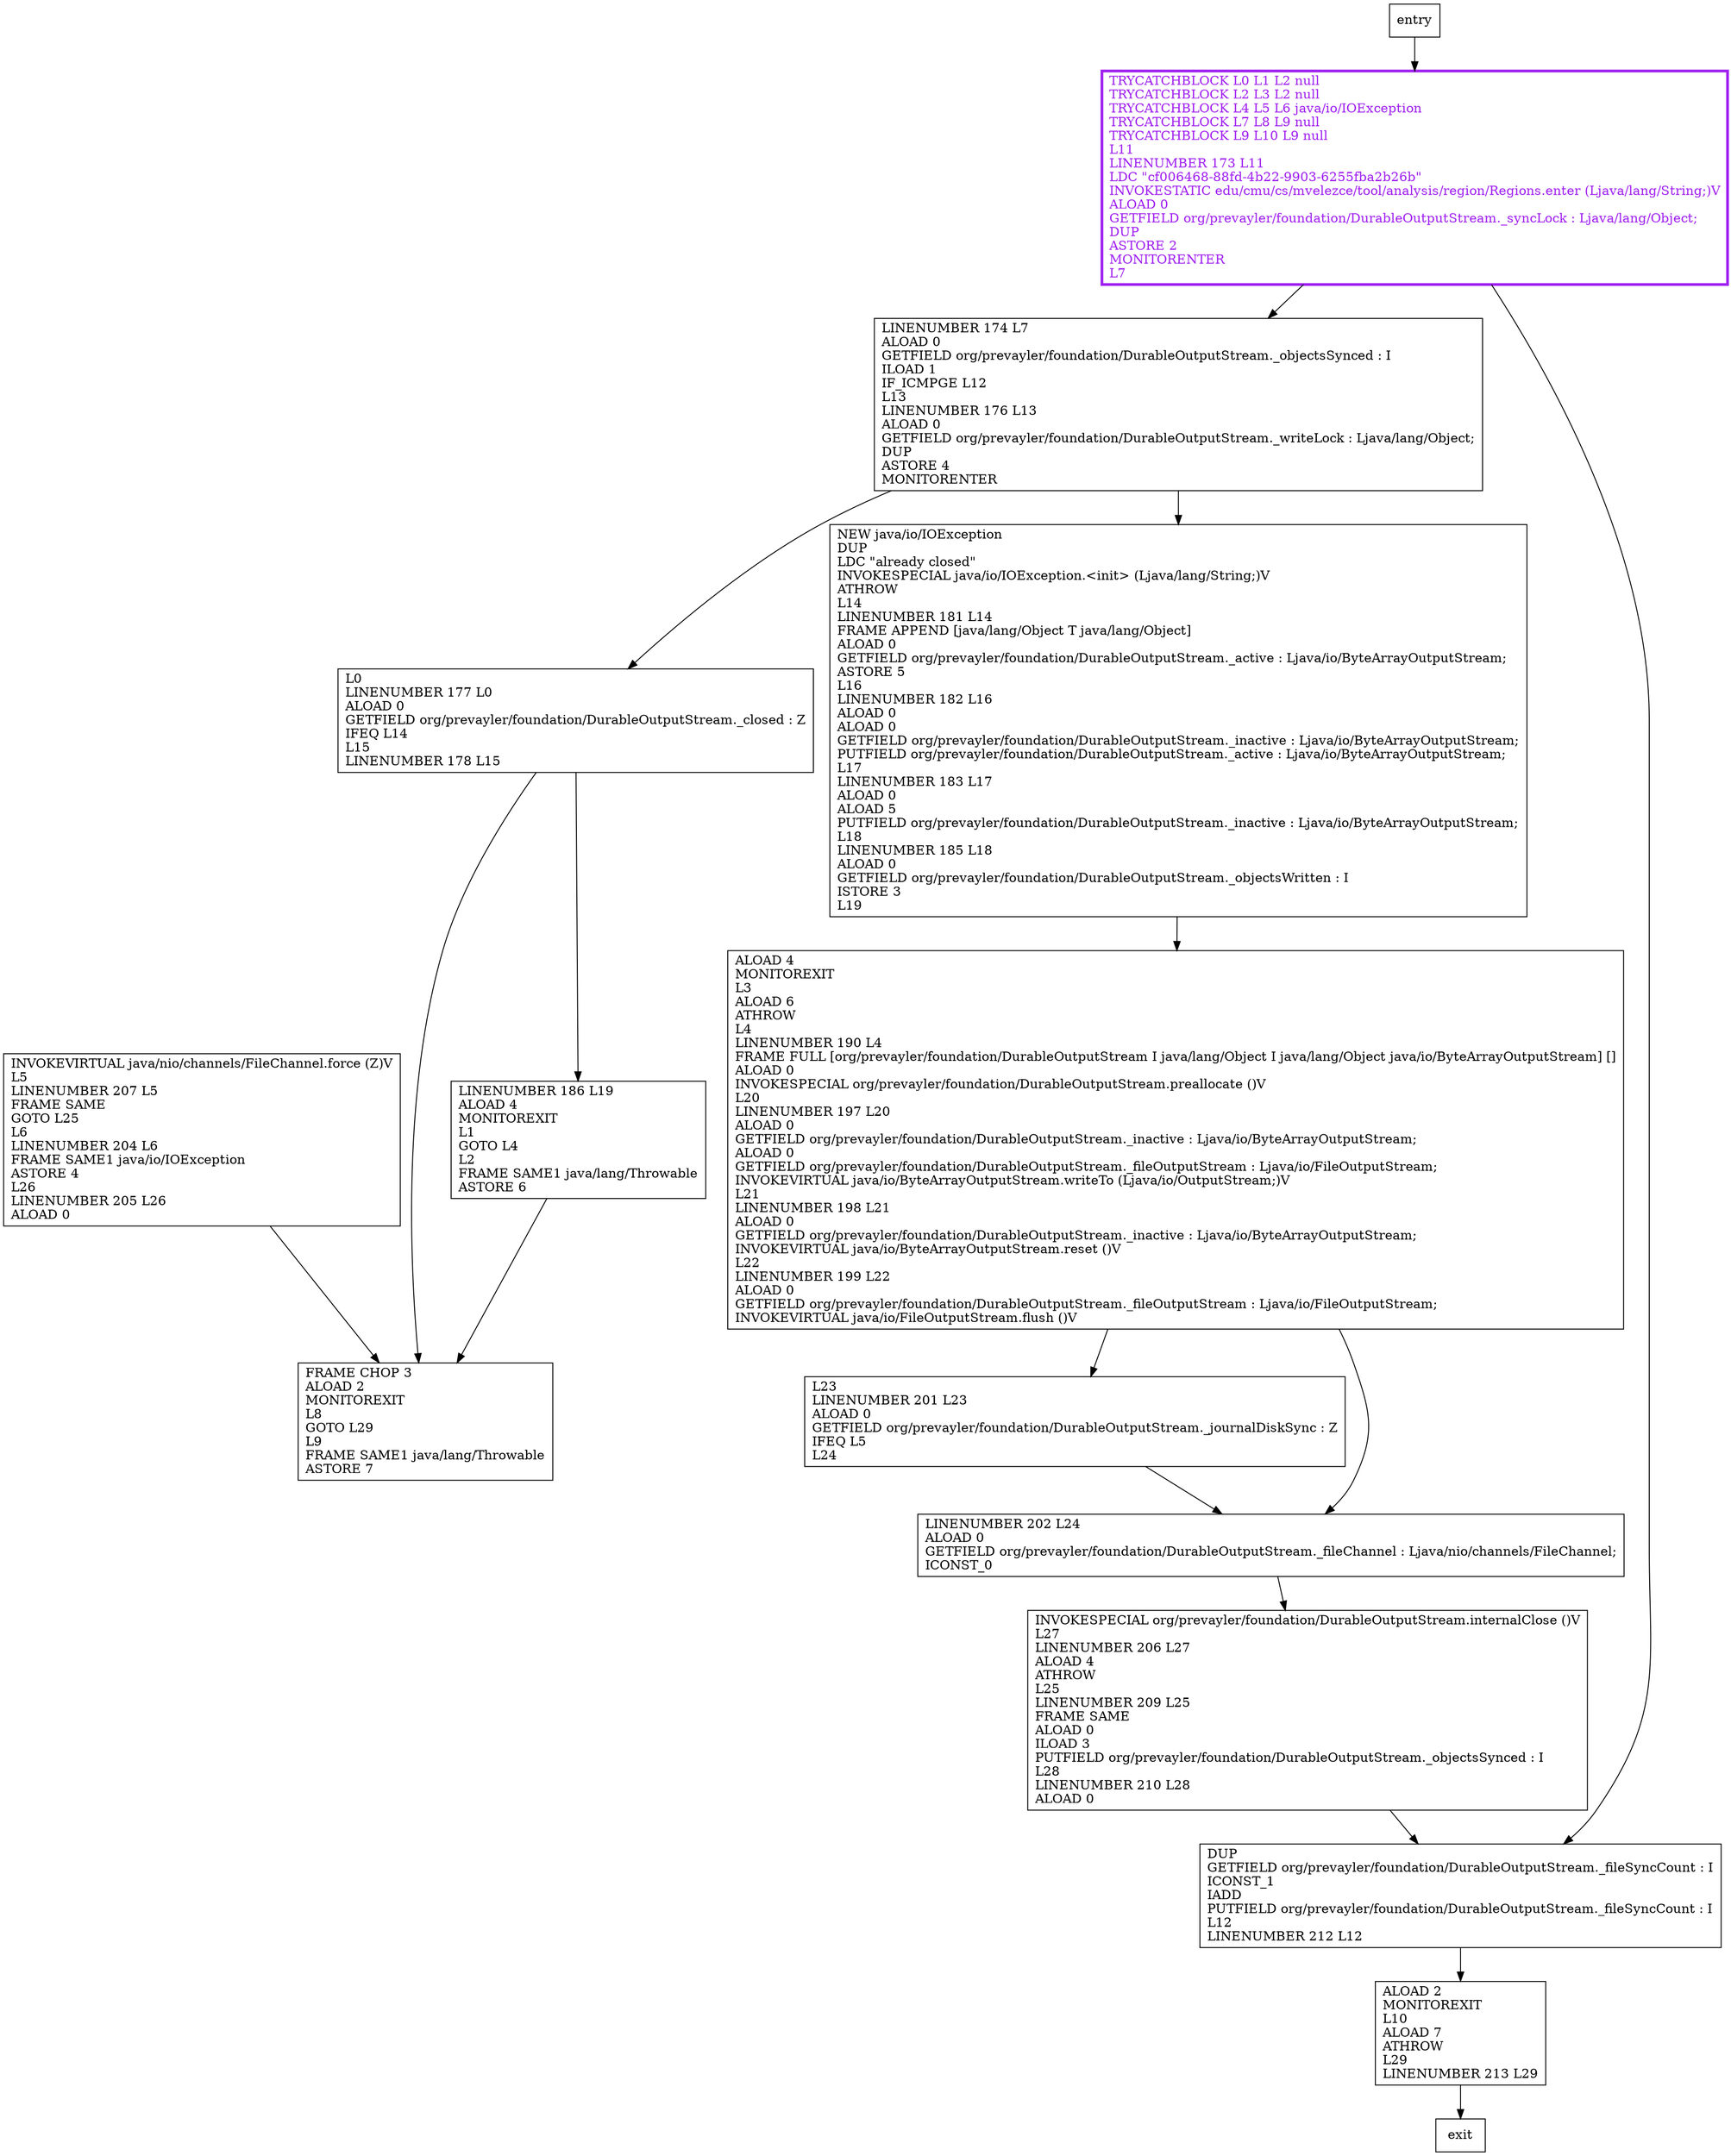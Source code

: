 digraph waitUntilSynced {
node [shape=record];
245765246 [label="INVOKEVIRTUAL java/nio/channels/FileChannel.force (Z)V\lL5\lLINENUMBER 207 L5\lFRAME SAME\lGOTO L25\lL6\lLINENUMBER 204 L6\lFRAME SAME1 java/io/IOException\lASTORE 4\lL26\lLINENUMBER 205 L26\lALOAD 0\l"];
270095066 [label="NEW java/io/IOException\lDUP\lLDC \"already closed\"\lINVOKESPECIAL java/io/IOException.\<init\> (Ljava/lang/String;)V\lATHROW\lL14\lLINENUMBER 181 L14\lFRAME APPEND [java/lang/Object T java/lang/Object]\lALOAD 0\lGETFIELD org/prevayler/foundation/DurableOutputStream._active : Ljava/io/ByteArrayOutputStream;\lASTORE 5\lL16\lLINENUMBER 182 L16\lALOAD 0\lALOAD 0\lGETFIELD org/prevayler/foundation/DurableOutputStream._inactive : Ljava/io/ByteArrayOutputStream;\lPUTFIELD org/prevayler/foundation/DurableOutputStream._active : Ljava/io/ByteArrayOutputStream;\lL17\lLINENUMBER 183 L17\lALOAD 0\lALOAD 5\lPUTFIELD org/prevayler/foundation/DurableOutputStream._inactive : Ljava/io/ByteArrayOutputStream;\lL18\lLINENUMBER 185 L18\lALOAD 0\lGETFIELD org/prevayler/foundation/DurableOutputStream._objectsWritten : I\lISTORE 3\lL19\l"];
285133380 [label="L23\lLINENUMBER 201 L23\lALOAD 0\lGETFIELD org/prevayler/foundation/DurableOutputStream._journalDiskSync : Z\lIFEQ L5\lL24\l"];
1354083458 [label="LINENUMBER 174 L7\lALOAD 0\lGETFIELD org/prevayler/foundation/DurableOutputStream._objectsSynced : I\lILOAD 1\lIF_ICMPGE L12\lL13\lLINENUMBER 176 L13\lALOAD 0\lGETFIELD org/prevayler/foundation/DurableOutputStream._writeLock : Ljava/lang/Object;\lDUP\lASTORE 4\lMONITORENTER\l"];
620557167 [label="LINENUMBER 202 L24\lALOAD 0\lGETFIELD org/prevayler/foundation/DurableOutputStream._fileChannel : Ljava/nio/channels/FileChannel;\lICONST_0\l"];
1292040526 [label="ALOAD 2\lMONITOREXIT\lL10\lALOAD 7\lATHROW\lL29\lLINENUMBER 213 L29\l"];
865667596 [label="TRYCATCHBLOCK L0 L1 L2 null\lTRYCATCHBLOCK L2 L3 L2 null\lTRYCATCHBLOCK L4 L5 L6 java/io/IOException\lTRYCATCHBLOCK L7 L8 L9 null\lTRYCATCHBLOCK L9 L10 L9 null\lL11\lLINENUMBER 173 L11\lLDC \"cf006468-88fd-4b22-9903-6255fba2b26b\"\lINVOKESTATIC edu/cmu/cs/mvelezce/tool/analysis/region/Regions.enter (Ljava/lang/String;)V\lALOAD 0\lGETFIELD org/prevayler/foundation/DurableOutputStream._syncLock : Ljava/lang/Object;\lDUP\lASTORE 2\lMONITORENTER\lL7\l"];
726181440 [label="FRAME CHOP 3\lALOAD 2\lMONITOREXIT\lL8\lGOTO L29\lL9\lFRAME SAME1 java/lang/Throwable\lASTORE 7\l"];
1306834002 [label="DUP\lGETFIELD org/prevayler/foundation/DurableOutputStream._fileSyncCount : I\lICONST_1\lIADD\lPUTFIELD org/prevayler/foundation/DurableOutputStream._fileSyncCount : I\lL12\lLINENUMBER 212 L12\l"];
1068586139 [label="INVOKESPECIAL org/prevayler/foundation/DurableOutputStream.internalClose ()V\lL27\lLINENUMBER 206 L27\lALOAD 4\lATHROW\lL25\lLINENUMBER 209 L25\lFRAME SAME\lALOAD 0\lILOAD 3\lPUTFIELD org/prevayler/foundation/DurableOutputStream._objectsSynced : I\lL28\lLINENUMBER 210 L28\lALOAD 0\l"];
50699452 [label="ALOAD 4\lMONITOREXIT\lL3\lALOAD 6\lATHROW\lL4\lLINENUMBER 190 L4\lFRAME FULL [org/prevayler/foundation/DurableOutputStream I java/lang/Object I java/lang/Object java/io/ByteArrayOutputStream] []\lALOAD 0\lINVOKESPECIAL org/prevayler/foundation/DurableOutputStream.preallocate ()V\lL20\lLINENUMBER 197 L20\lALOAD 0\lGETFIELD org/prevayler/foundation/DurableOutputStream._inactive : Ljava/io/ByteArrayOutputStream;\lALOAD 0\lGETFIELD org/prevayler/foundation/DurableOutputStream._fileOutputStream : Ljava/io/FileOutputStream;\lINVOKEVIRTUAL java/io/ByteArrayOutputStream.writeTo (Ljava/io/OutputStream;)V\lL21\lLINENUMBER 198 L21\lALOAD 0\lGETFIELD org/prevayler/foundation/DurableOutputStream._inactive : Ljava/io/ByteArrayOutputStream;\lINVOKEVIRTUAL java/io/ByteArrayOutputStream.reset ()V\lL22\lLINENUMBER 199 L22\lALOAD 0\lGETFIELD org/prevayler/foundation/DurableOutputStream._fileOutputStream : Ljava/io/FileOutputStream;\lINVOKEVIRTUAL java/io/FileOutputStream.flush ()V\l"];
1806431167 [label="L0\lLINENUMBER 177 L0\lALOAD 0\lGETFIELD org/prevayler/foundation/DurableOutputStream._closed : Z\lIFEQ L14\lL15\lLINENUMBER 178 L15\l"];
2125062626 [label="LINENUMBER 186 L19\lALOAD 4\lMONITOREXIT\lL1\lGOTO L4\lL2\lFRAME SAME1 java/lang/Throwable\lASTORE 6\l"];
entry;
exit;
245765246 -> 726181440;
270095066 -> 50699452;
285133380 -> 620557167;
1354083458 -> 270095066;
1354083458 -> 1806431167;
620557167 -> 1068586139;
1292040526 -> exit;
865667596 -> 1306834002;
865667596 -> 1354083458;
entry -> 865667596;
1306834002 -> 1292040526;
1068586139 -> 1306834002;
50699452 -> 285133380;
50699452 -> 620557167;
1806431167 -> 726181440;
1806431167 -> 2125062626;
2125062626 -> 726181440;
865667596[fontcolor="purple", penwidth=3, color="purple"];
}
